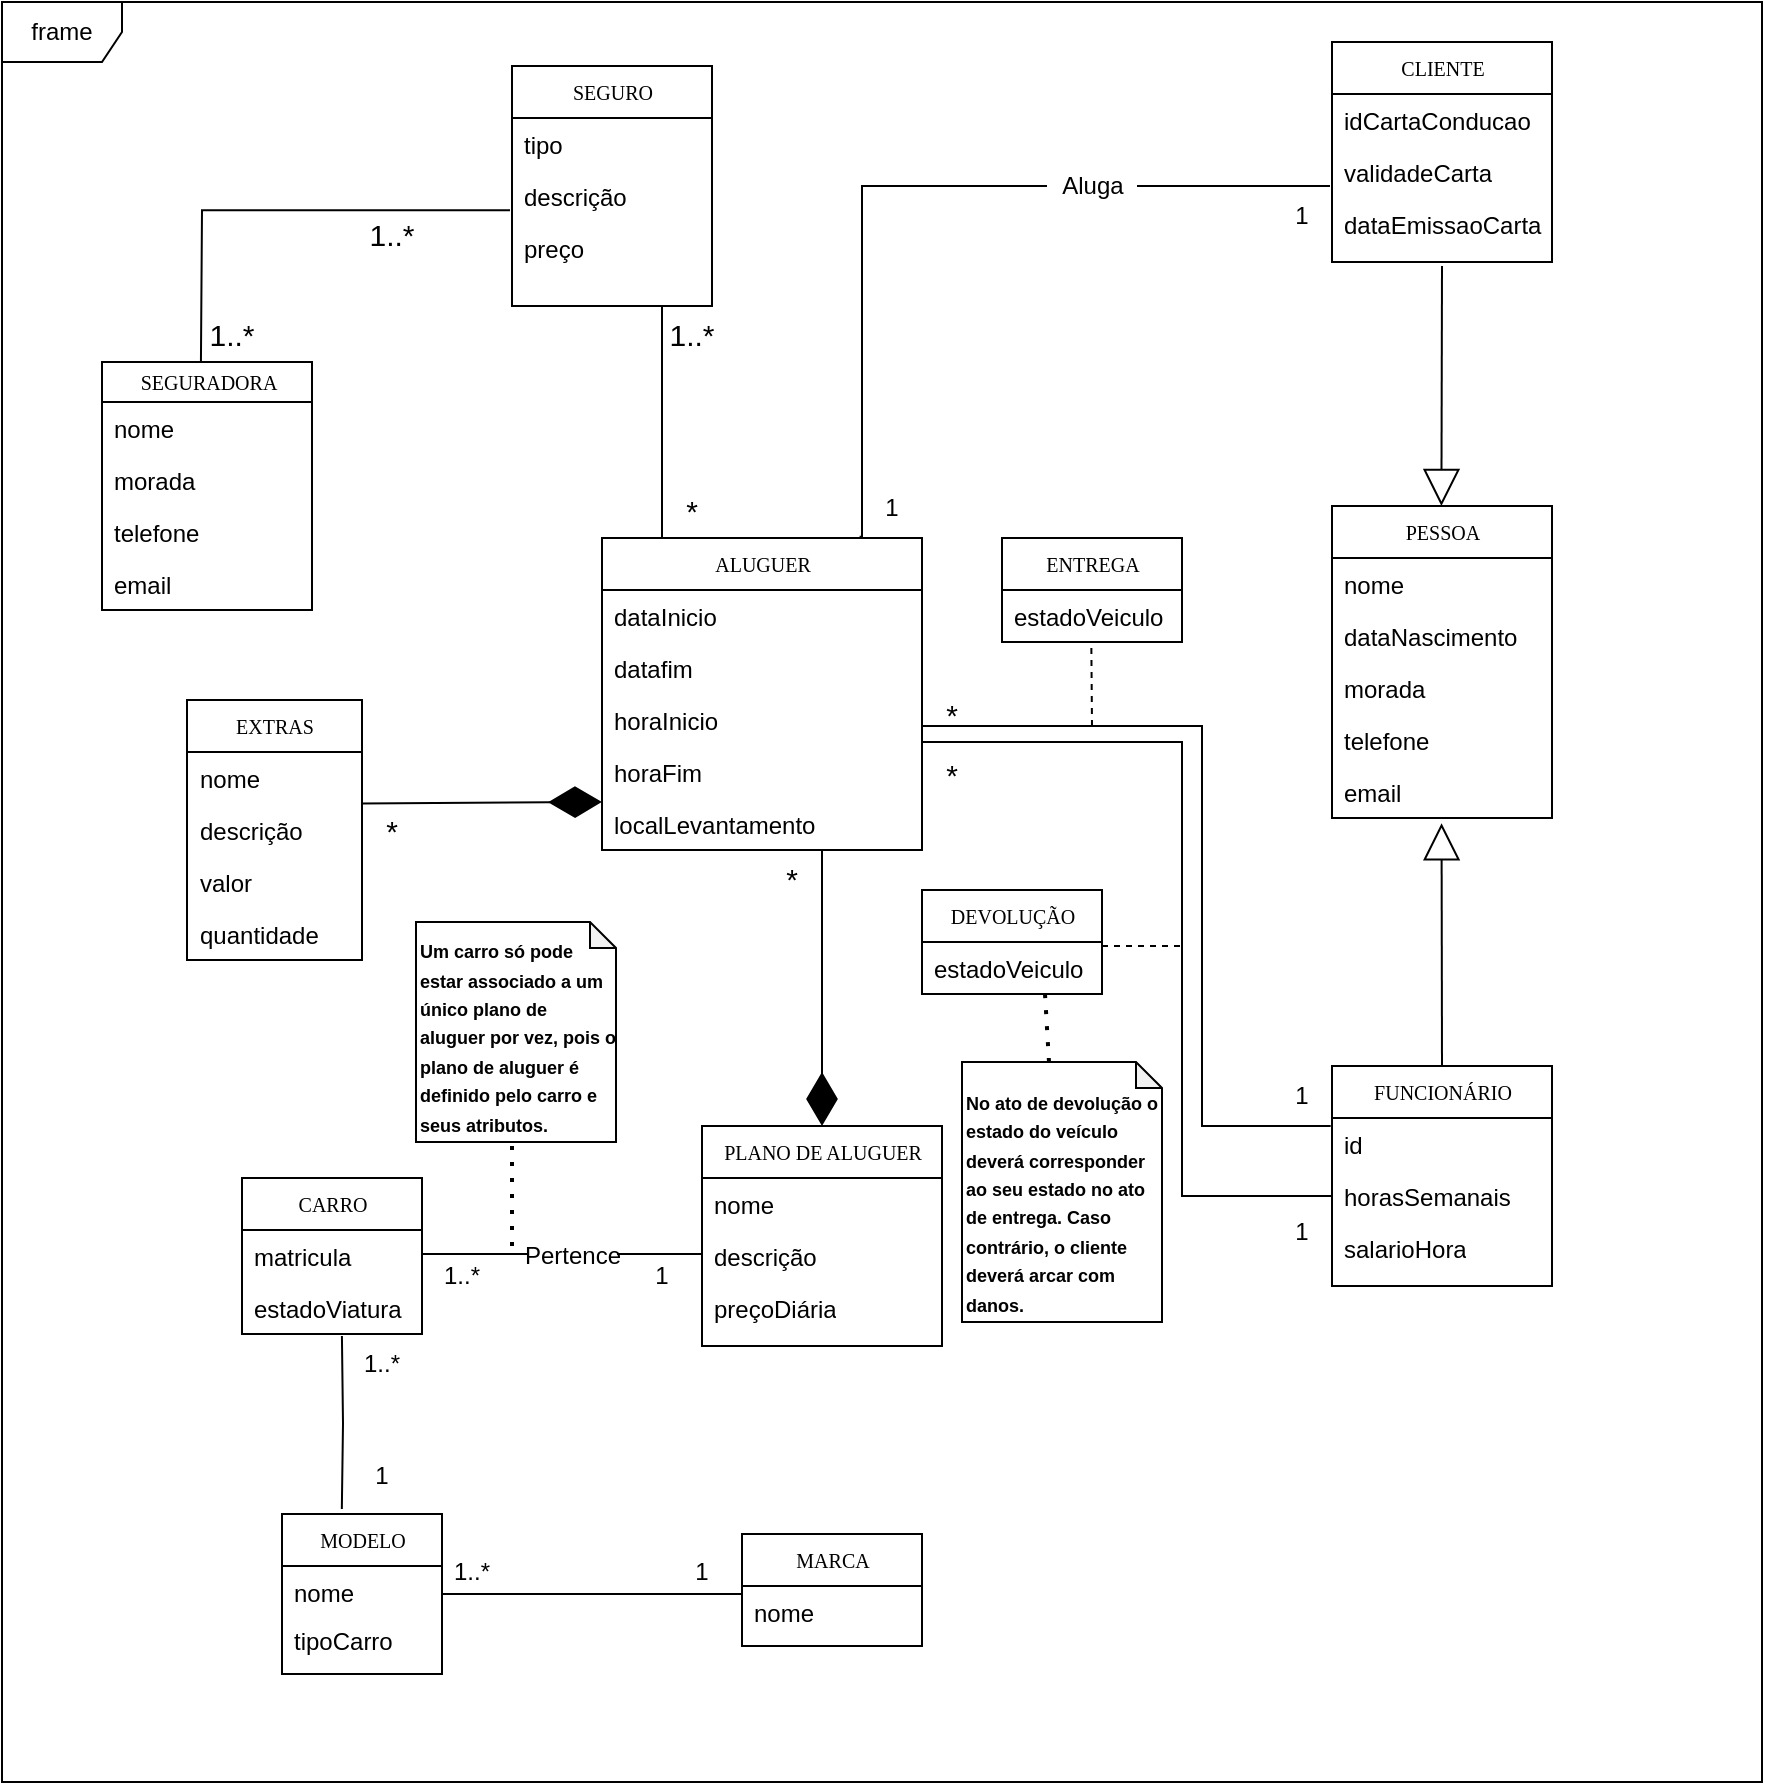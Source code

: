 <mxfile version="22.0.4" type="device">
  <diagram name="Page-1" id="c4acf3e9-155e-7222-9cf6-157b1a14988f">
    <mxGraphModel dx="2990" dy="565" grid="1" gridSize="10" guides="1" tooltips="1" connect="1" arrows="1" fold="1" page="1" pageScale="1" pageWidth="850" pageHeight="1100" background="none" math="0" shadow="0">
      <root>
        <mxCell id="0" />
        <mxCell id="1" parent="0" />
        <mxCell id="5IcPBQkvsi3HylHIgRuO-8" value="&lt;div style=&quot;&quot;&gt;&lt;b style=&quot;&quot;&gt;&lt;font style=&quot;font-size: 9px;&quot;&gt;No ato de devolução o estado do veículo deverá corresponder ao seu estado no ato de entrega. Caso contrário, o cliente deverá arcar com danos.&lt;/font&gt;&lt;/b&gt;&lt;/div&gt;" style="shape=note;whiteSpace=wrap;html=1;backgroundOutline=1;darkOpacity=0.05;size=13;verticalAlign=bottom;labelBackgroundColor=none;labelBorderColor=none;align=left;" parent="1" vertex="1">
          <mxGeometry x="-790" y="1260" width="100" height="130" as="geometry" />
        </mxCell>
        <mxCell id="u8VHcEahrcE8FP3tKRez-27" value="PESSOA" style="swimlane;html=1;fontStyle=0;childLayout=stackLayout;horizontal=1;startSize=26;fillColor=none;horizontalStack=0;resizeParent=1;resizeLast=0;collapsible=1;marginBottom=0;swimlaneFillColor=#ffffff;rounded=0;shadow=0;comic=0;labelBackgroundColor=none;strokeWidth=1;fontFamily=Verdana;fontSize=10;align=center;" parent="1" vertex="1">
          <mxGeometry x="-605" y="982" width="110" height="156" as="geometry" />
        </mxCell>
        <mxCell id="u8VHcEahrcE8FP3tKRez-28" value="nome" style="text;html=1;strokeColor=none;fillColor=none;align=left;verticalAlign=top;spacingLeft=4;spacingRight=4;whiteSpace=wrap;overflow=hidden;rotatable=0;points=[[0,0.5],[1,0.5]];portConstraint=eastwest;" parent="u8VHcEahrcE8FP3tKRez-27" vertex="1">
          <mxGeometry y="26" width="110" height="26" as="geometry" />
        </mxCell>
        <mxCell id="u8VHcEahrcE8FP3tKRez-29" value="dataNascimento" style="text;html=1;strokeColor=none;fillColor=none;align=left;verticalAlign=top;spacingLeft=4;spacingRight=4;whiteSpace=wrap;overflow=hidden;rotatable=0;points=[[0,0.5],[1,0.5]];portConstraint=eastwest;" parent="u8VHcEahrcE8FP3tKRez-27" vertex="1">
          <mxGeometry y="52" width="110" height="26" as="geometry" />
        </mxCell>
        <mxCell id="u8VHcEahrcE8FP3tKRez-30" value="morada" style="text;html=1;strokeColor=none;fillColor=none;align=left;verticalAlign=top;spacingLeft=4;spacingRight=4;whiteSpace=wrap;overflow=hidden;rotatable=0;points=[[0,0.5],[1,0.5]];portConstraint=eastwest;" parent="u8VHcEahrcE8FP3tKRez-27" vertex="1">
          <mxGeometry y="78" width="110" height="26" as="geometry" />
        </mxCell>
        <mxCell id="u8VHcEahrcE8FP3tKRez-31" value="telefone" style="text;html=1;strokeColor=none;fillColor=none;align=left;verticalAlign=top;spacingLeft=4;spacingRight=4;whiteSpace=wrap;overflow=hidden;rotatable=0;points=[[0,0.5],[1,0.5]];portConstraint=eastwest;" parent="u8VHcEahrcE8FP3tKRez-27" vertex="1">
          <mxGeometry y="104" width="110" height="26" as="geometry" />
        </mxCell>
        <mxCell id="u8VHcEahrcE8FP3tKRez-32" value="email" style="text;html=1;strokeColor=none;fillColor=none;align=left;verticalAlign=top;spacingLeft=4;spacingRight=4;whiteSpace=wrap;overflow=hidden;rotatable=0;points=[[0,0.5],[1,0.5]];portConstraint=eastwest;" parent="u8VHcEahrcE8FP3tKRez-27" vertex="1">
          <mxGeometry y="130" width="110" height="26" as="geometry" />
        </mxCell>
        <mxCell id="u8VHcEahrcE8FP3tKRez-33" value="CLIENTE" style="swimlane;html=1;fontStyle=0;childLayout=stackLayout;horizontal=1;startSize=26;fillColor=none;horizontalStack=0;resizeParent=1;resizeLast=0;collapsible=1;marginBottom=0;swimlaneFillColor=#ffffff;rounded=0;shadow=0;comic=0;labelBackgroundColor=none;strokeWidth=1;fontFamily=Verdana;fontSize=10;align=center;" parent="1" vertex="1">
          <mxGeometry x="-605" y="750" width="110" height="110" as="geometry" />
        </mxCell>
        <mxCell id="u8VHcEahrcE8FP3tKRez-34" value="idCartaConducao" style="text;html=1;strokeColor=none;fillColor=none;align=left;verticalAlign=top;spacingLeft=4;spacingRight=4;whiteSpace=wrap;overflow=hidden;rotatable=0;points=[[0,0.5],[1,0.5]];portConstraint=eastwest;" parent="u8VHcEahrcE8FP3tKRez-33" vertex="1">
          <mxGeometry y="26" width="110" height="26" as="geometry" />
        </mxCell>
        <mxCell id="u8VHcEahrcE8FP3tKRez-35" value="validadeCarta" style="text;html=1;strokeColor=none;fillColor=none;align=left;verticalAlign=top;spacingLeft=4;spacingRight=4;whiteSpace=wrap;overflow=hidden;rotatable=0;points=[[0,0.5],[1,0.5]];portConstraint=eastwest;" parent="u8VHcEahrcE8FP3tKRez-33" vertex="1">
          <mxGeometry y="52" width="110" height="26" as="geometry" />
        </mxCell>
        <mxCell id="u8VHcEahrcE8FP3tKRez-36" value="dataEmissaoCarta" style="text;html=1;strokeColor=none;fillColor=none;align=left;verticalAlign=top;spacingLeft=4;spacingRight=4;whiteSpace=wrap;overflow=hidden;rotatable=0;points=[[0,0.5],[1,0.5]];portConstraint=eastwest;" parent="u8VHcEahrcE8FP3tKRez-33" vertex="1">
          <mxGeometry y="78" width="110" height="26" as="geometry" />
        </mxCell>
        <mxCell id="u8VHcEahrcE8FP3tKRez-38" value="FUNCIONÁRIO" style="swimlane;html=1;fontStyle=0;childLayout=stackLayout;horizontal=1;startSize=26;fillColor=none;horizontalStack=0;resizeParent=1;resizeLast=0;collapsible=1;marginBottom=0;swimlaneFillColor=#ffffff;rounded=0;shadow=0;comic=0;labelBackgroundColor=none;strokeWidth=1;fontFamily=Verdana;fontSize=10;align=center;" parent="1" vertex="1">
          <mxGeometry x="-605" y="1262" width="110" height="110" as="geometry" />
        </mxCell>
        <mxCell id="u8VHcEahrcE8FP3tKRez-39" value="id&lt;br&gt;" style="text;html=1;strokeColor=none;fillColor=none;align=left;verticalAlign=top;spacingLeft=4;spacingRight=4;whiteSpace=wrap;overflow=hidden;rotatable=0;points=[[0,0.5],[1,0.5]];portConstraint=eastwest;" parent="u8VHcEahrcE8FP3tKRez-38" vertex="1">
          <mxGeometry y="26" width="110" height="26" as="geometry" />
        </mxCell>
        <mxCell id="u8VHcEahrcE8FP3tKRez-40" value="horasSemanais" style="text;html=1;strokeColor=none;fillColor=none;align=left;verticalAlign=top;spacingLeft=4;spacingRight=4;whiteSpace=wrap;overflow=hidden;rotatable=0;points=[[0,0.5],[1,0.5]];portConstraint=eastwest;" parent="u8VHcEahrcE8FP3tKRez-38" vertex="1">
          <mxGeometry y="52" width="110" height="26" as="geometry" />
        </mxCell>
        <mxCell id="u8VHcEahrcE8FP3tKRez-41" value="salarioHora" style="text;html=1;strokeColor=none;fillColor=none;align=left;verticalAlign=top;spacingLeft=4;spacingRight=4;whiteSpace=wrap;overflow=hidden;rotatable=0;points=[[0,0.5],[1,0.5]];portConstraint=eastwest;" parent="u8VHcEahrcE8FP3tKRez-38" vertex="1">
          <mxGeometry y="78" width="110" height="26" as="geometry" />
        </mxCell>
        <mxCell id="u8VHcEahrcE8FP3tKRez-42" value="CARRO" style="swimlane;html=1;fontStyle=0;childLayout=stackLayout;horizontal=1;startSize=26;fillColor=none;horizontalStack=0;resizeParent=1;resizeLast=0;collapsible=1;marginBottom=0;swimlaneFillColor=#ffffff;rounded=0;shadow=0;comic=0;labelBackgroundColor=none;strokeWidth=1;fontFamily=Verdana;fontSize=10;align=center;" parent="1" vertex="1">
          <mxGeometry x="-1150" y="1318" width="90" height="78" as="geometry" />
        </mxCell>
        <mxCell id="u8VHcEahrcE8FP3tKRez-43" value="matricula" style="text;html=1;strokeColor=none;fillColor=none;align=left;verticalAlign=top;spacingLeft=4;spacingRight=4;whiteSpace=wrap;overflow=hidden;rotatable=0;points=[[0,0.5],[1,0.5]];portConstraint=eastwest;" parent="u8VHcEahrcE8FP3tKRez-42" vertex="1">
          <mxGeometry y="26" width="90" height="26" as="geometry" />
        </mxCell>
        <mxCell id="u8VHcEahrcE8FP3tKRez-44" value="estadoViatura" style="text;html=1;strokeColor=none;fillColor=none;align=left;verticalAlign=top;spacingLeft=4;spacingRight=4;whiteSpace=wrap;overflow=hidden;rotatable=0;points=[[0,0.5],[1,0.5]];portConstraint=eastwest;" parent="u8VHcEahrcE8FP3tKRez-42" vertex="1">
          <mxGeometry y="52" width="90" height="26" as="geometry" />
        </mxCell>
        <mxCell id="u8VHcEahrcE8FP3tKRez-45" value="ALUGUER" style="swimlane;html=1;fontStyle=0;childLayout=stackLayout;horizontal=1;startSize=26;fillColor=none;horizontalStack=0;resizeParent=1;resizeLast=0;collapsible=1;marginBottom=0;swimlaneFillColor=#ffffff;rounded=0;shadow=0;comic=0;labelBackgroundColor=none;strokeWidth=1;fontFamily=Verdana;fontSize=10;align=center;" parent="1" vertex="1">
          <mxGeometry x="-970" y="998" width="160" height="156" as="geometry" />
        </mxCell>
        <mxCell id="u8VHcEahrcE8FP3tKRez-46" value="dataInicio&lt;br&gt;" style="text;html=1;strokeColor=none;fillColor=none;align=left;verticalAlign=top;spacingLeft=4;spacingRight=4;whiteSpace=wrap;overflow=hidden;rotatable=0;points=[[0,0.5],[1,0.5]];portConstraint=eastwest;" parent="u8VHcEahrcE8FP3tKRez-45" vertex="1">
          <mxGeometry y="26" width="160" height="26" as="geometry" />
        </mxCell>
        <mxCell id="u8VHcEahrcE8FP3tKRez-47" value="datafim" style="text;html=1;strokeColor=none;fillColor=none;align=left;verticalAlign=top;spacingLeft=4;spacingRight=4;whiteSpace=wrap;overflow=hidden;rotatable=0;points=[[0,0.5],[1,0.5]];portConstraint=eastwest;" parent="u8VHcEahrcE8FP3tKRez-45" vertex="1">
          <mxGeometry y="52" width="160" height="26" as="geometry" />
        </mxCell>
        <mxCell id="u8VHcEahrcE8FP3tKRez-48" value="horaInicio" style="text;html=1;strokeColor=none;fillColor=none;align=left;verticalAlign=top;spacingLeft=4;spacingRight=4;whiteSpace=wrap;overflow=hidden;rotatable=0;points=[[0,0.5],[1,0.5]];portConstraint=eastwest;" parent="u8VHcEahrcE8FP3tKRez-45" vertex="1">
          <mxGeometry y="78" width="160" height="26" as="geometry" />
        </mxCell>
        <mxCell id="u8VHcEahrcE8FP3tKRez-49" value="horaFim&lt;br&gt;" style="text;html=1;strokeColor=none;fillColor=none;align=left;verticalAlign=top;spacingLeft=4;spacingRight=4;whiteSpace=wrap;overflow=hidden;rotatable=0;points=[[0,0.5],[1,0.5]];portConstraint=eastwest;" parent="u8VHcEahrcE8FP3tKRez-45" vertex="1">
          <mxGeometry y="104" width="160" height="26" as="geometry" />
        </mxCell>
        <mxCell id="u8VHcEahrcE8FP3tKRez-50" value="localLevantamento" style="text;html=1;strokeColor=none;fillColor=none;align=left;verticalAlign=top;spacingLeft=4;spacingRight=4;whiteSpace=wrap;overflow=hidden;rotatable=0;points=[[0,0.5],[1,0.5]];portConstraint=eastwest;" parent="u8VHcEahrcE8FP3tKRez-45" vertex="1">
          <mxGeometry y="130" width="160" height="26" as="geometry" />
        </mxCell>
        <mxCell id="u8VHcEahrcE8FP3tKRez-56" value="MARCA" style="swimlane;html=1;fontStyle=0;childLayout=stackLayout;horizontal=1;startSize=26;fillColor=none;horizontalStack=0;resizeParent=1;resizeLast=0;collapsible=1;marginBottom=0;swimlaneFillColor=#ffffff;rounded=0;shadow=0;comic=0;labelBackgroundColor=none;strokeWidth=1;fontFamily=Verdana;fontSize=10;align=center;" parent="1" vertex="1">
          <mxGeometry x="-900" y="1496" width="90" height="56" as="geometry" />
        </mxCell>
        <mxCell id="u8VHcEahrcE8FP3tKRez-57" value="nome" style="text;html=1;strokeColor=none;fillColor=none;align=left;verticalAlign=top;spacingLeft=4;spacingRight=4;whiteSpace=wrap;overflow=hidden;rotatable=0;points=[[0,0.5],[1,0.5]];portConstraint=eastwest;" parent="u8VHcEahrcE8FP3tKRez-56" vertex="1">
          <mxGeometry y="26" width="90" height="26" as="geometry" />
        </mxCell>
        <mxCell id="u8VHcEahrcE8FP3tKRez-58" value="MODELO" style="swimlane;html=1;fontStyle=0;childLayout=stackLayout;horizontal=1;startSize=26;fillColor=none;horizontalStack=0;resizeParent=1;resizeLast=0;collapsible=1;marginBottom=0;swimlaneFillColor=#ffffff;rounded=0;shadow=0;comic=0;labelBackgroundColor=none;strokeWidth=1;fontFamily=Verdana;fontSize=10;align=center;" parent="1" vertex="1">
          <mxGeometry x="-1130" y="1486" width="80" height="80" as="geometry" />
        </mxCell>
        <mxCell id="u8VHcEahrcE8FP3tKRez-59" value="nome" style="text;html=1;strokeColor=none;fillColor=none;align=left;verticalAlign=top;spacingLeft=4;spacingRight=4;whiteSpace=wrap;overflow=hidden;rotatable=0;points=[[0,0.5],[1,0.5]];portConstraint=eastwest;" parent="u8VHcEahrcE8FP3tKRez-58" vertex="1">
          <mxGeometry y="26" width="80" height="24" as="geometry" />
        </mxCell>
        <mxCell id="u8VHcEahrcE8FP3tKRez-60" value="tipoCarro" style="text;html=1;strokeColor=none;fillColor=none;align=left;verticalAlign=top;spacingLeft=4;spacingRight=4;whiteSpace=wrap;overflow=hidden;rotatable=0;points=[[0,0.5],[1,0.5]];portConstraint=eastwest;" parent="u8VHcEahrcE8FP3tKRez-58" vertex="1">
          <mxGeometry y="50" width="80" height="26" as="geometry" />
        </mxCell>
        <mxCell id="u8VHcEahrcE8FP3tKRez-63" value="SEGURO" style="swimlane;html=1;fontStyle=0;childLayout=stackLayout;horizontal=1;startSize=26;fillColor=none;horizontalStack=0;resizeParent=1;resizeLast=0;collapsible=1;marginBottom=0;swimlaneFillColor=#ffffff;rounded=0;shadow=0;comic=0;labelBackgroundColor=none;strokeWidth=1;fontFamily=Verdana;fontSize=10;align=center;" parent="1" vertex="1">
          <mxGeometry x="-1015" y="762" width="100" height="120" as="geometry" />
        </mxCell>
        <mxCell id="u8VHcEahrcE8FP3tKRez-64" value="tipo" style="text;html=1;strokeColor=none;fillColor=none;align=left;verticalAlign=top;spacingLeft=4;spacingRight=4;whiteSpace=wrap;overflow=hidden;rotatable=0;points=[[0,0.5],[1,0.5]];portConstraint=eastwest;" parent="u8VHcEahrcE8FP3tKRez-63" vertex="1">
          <mxGeometry y="26" width="100" height="26" as="geometry" />
        </mxCell>
        <mxCell id="u8VHcEahrcE8FP3tKRez-65" value="descrição&lt;br&gt;" style="text;html=1;strokeColor=none;fillColor=none;align=left;verticalAlign=top;spacingLeft=4;spacingRight=4;whiteSpace=wrap;overflow=hidden;rotatable=0;points=[[0,0.5],[1,0.5]];portConstraint=eastwest;" parent="u8VHcEahrcE8FP3tKRez-63" vertex="1">
          <mxGeometry y="52" width="100" height="26" as="geometry" />
        </mxCell>
        <mxCell id="u8VHcEahrcE8FP3tKRez-66" value="preço" style="text;html=1;strokeColor=none;fillColor=none;align=left;verticalAlign=top;spacingLeft=4;spacingRight=4;whiteSpace=wrap;overflow=hidden;rotatable=0;points=[[0,0.5],[1,0.5]];portConstraint=eastwest;" parent="u8VHcEahrcE8FP3tKRez-63" vertex="1">
          <mxGeometry y="78" width="100" height="26" as="geometry" />
        </mxCell>
        <mxCell id="u8VHcEahrcE8FP3tKRez-67" value="PLANO DE ALUGUER" style="swimlane;html=1;fontStyle=0;childLayout=stackLayout;horizontal=1;startSize=26;fillColor=none;horizontalStack=0;resizeParent=1;resizeLast=0;collapsible=1;marginBottom=0;swimlaneFillColor=#ffffff;rounded=0;shadow=0;comic=0;labelBackgroundColor=none;strokeWidth=1;fontFamily=Verdana;fontSize=10;align=center;" parent="1" vertex="1">
          <mxGeometry x="-920" y="1292" width="120" height="110" as="geometry" />
        </mxCell>
        <mxCell id="1ph47kxzpxHqcFosfZ3S-9" value="nome" style="text;html=1;strokeColor=none;fillColor=none;align=left;verticalAlign=top;spacingLeft=4;spacingRight=4;whiteSpace=wrap;overflow=hidden;rotatable=0;points=[[0,0.5],[1,0.5]];portConstraint=eastwest;" parent="u8VHcEahrcE8FP3tKRez-67" vertex="1">
          <mxGeometry y="26" width="120" height="26" as="geometry" />
        </mxCell>
        <mxCell id="1ph47kxzpxHqcFosfZ3S-10" value="descrição" style="text;html=1;strokeColor=none;fillColor=none;align=left;verticalAlign=top;spacingLeft=4;spacingRight=4;whiteSpace=wrap;overflow=hidden;rotatable=0;points=[[0,0.5],[1,0.5]];portConstraint=eastwest;" parent="u8VHcEahrcE8FP3tKRez-67" vertex="1">
          <mxGeometry y="52" width="120" height="26" as="geometry" />
        </mxCell>
        <mxCell id="1ph47kxzpxHqcFosfZ3S-11" value="preçoDiária" style="text;html=1;strokeColor=none;fillColor=none;align=left;verticalAlign=top;spacingLeft=4;spacingRight=4;whiteSpace=wrap;overflow=hidden;rotatable=0;points=[[0,0.5],[1,0.5]];portConstraint=eastwest;" parent="u8VHcEahrcE8FP3tKRez-67" vertex="1">
          <mxGeometry y="78" width="120" height="26" as="geometry" />
        </mxCell>
        <mxCell id="1ph47kxzpxHqcFosfZ3S-4" value="" style="endArrow=block;endSize=16;endFill=0;html=1;rounded=0;exitX=0.5;exitY=0;exitDx=0;exitDy=0;entryX=0.498;entryY=1.102;entryDx=0;entryDy=0;entryPerimeter=0;" parent="1" source="u8VHcEahrcE8FP3tKRez-38" target="u8VHcEahrcE8FP3tKRez-32" edge="1">
          <mxGeometry width="160" relative="1" as="geometry">
            <mxPoint x="-570" y="1202" as="sourcePoint" />
            <mxPoint x="-410" y="1202" as="targetPoint" />
          </mxGeometry>
        </mxCell>
        <mxCell id="1ph47kxzpxHqcFosfZ3S-5" value="" style="endArrow=block;endSize=16;endFill=0;html=1;rounded=0;entryX=0.5;entryY=0;entryDx=0;entryDy=0;strokeColor=default;jumpStyle=none;shadow=0;" parent="1" edge="1">
          <mxGeometry width="160" relative="1" as="geometry">
            <mxPoint x="-550" y="862" as="sourcePoint" />
            <mxPoint x="-550.29" y="982" as="targetPoint" />
          </mxGeometry>
        </mxCell>
        <mxCell id="1ph47kxzpxHqcFosfZ3S-8" value="" style="endArrow=none;html=1;edgeStyle=orthogonalEdgeStyle;rounded=0;entryX=0;entryY=0.5;entryDx=0;entryDy=0;exitX=1;exitY=0.5;exitDx=0;exitDy=0;" parent="1" target="u8VHcEahrcE8FP3tKRez-40" edge="1">
          <mxGeometry relative="1" as="geometry">
            <mxPoint x="-810" y="1100.03" as="sourcePoint" />
            <mxPoint x="-629.04" y="1327.542" as="targetPoint" />
            <Array as="points">
              <mxPoint x="-680" y="1100" />
              <mxPoint x="-680" y="1327" />
            </Array>
          </mxGeometry>
        </mxCell>
        <mxCell id="1ph47kxzpxHqcFosfZ3S-16" value="" style="endArrow=none;html=1;edgeStyle=orthogonalEdgeStyle;rounded=0;entryX=0.805;entryY=-0.004;entryDx=0;entryDy=0;entryPerimeter=0;" parent="1" target="u8VHcEahrcE8FP3tKRez-45" edge="1">
          <mxGeometry relative="1" as="geometry">
            <mxPoint x="-606" y="822" as="sourcePoint" />
            <mxPoint x="-796" y="990" as="targetPoint" />
            <Array as="points">
              <mxPoint x="-606" y="822" />
              <mxPoint x="-840" y="822" />
              <mxPoint x="-840" y="997" />
            </Array>
          </mxGeometry>
        </mxCell>
        <mxCell id="iwyS8x97kc3tYDYb35Mc-1" value="1" style="text;html=1;strokeColor=none;fillColor=none;align=center;verticalAlign=middle;whiteSpace=wrap;rounded=0;" parent="1" vertex="1">
          <mxGeometry x="-650" y="822" width="60" height="30" as="geometry" />
        </mxCell>
        <mxCell id="iwyS8x97kc3tYDYb35Mc-3" value="1" style="text;html=1;strokeColor=none;fillColor=none;align=center;verticalAlign=middle;whiteSpace=wrap;rounded=0;" parent="1" vertex="1">
          <mxGeometry x="-855" y="968" width="60" height="30" as="geometry" />
        </mxCell>
        <mxCell id="iwyS8x97kc3tYDYb35Mc-13" value="&lt;font style=&quot;font-size: 15px;&quot;&gt;*&lt;/font&gt;" style="text;html=1;strokeColor=none;fillColor=none;align=center;verticalAlign=middle;whiteSpace=wrap;rounded=0;" parent="1" vertex="1">
          <mxGeometry x="-1100" y="1130" width="50" height="28" as="geometry" />
        </mxCell>
        <mxCell id="iwyS8x97kc3tYDYb35Mc-25" value="" style="endArrow=none;html=1;edgeStyle=orthogonalEdgeStyle;rounded=0;" parent="1" edge="1">
          <mxGeometry relative="1" as="geometry">
            <mxPoint x="-860" y="1154" as="sourcePoint" />
            <mxPoint x="-860" y="1262" as="targetPoint" />
            <Array as="points">
              <mxPoint x="-860" y="1212" />
              <mxPoint x="-860" y="1212" />
            </Array>
          </mxGeometry>
        </mxCell>
        <mxCell id="iwyS8x97kc3tYDYb35Mc-28" value="" style="endArrow=diamondThin;endFill=1;endSize=24;html=1;rounded=0;entryX=0;entryY=0;entryDx=0;entryDy=0;" parent="1" edge="1">
          <mxGeometry width="160" relative="1" as="geometry">
            <mxPoint x="-860" y="1262" as="sourcePoint" />
            <mxPoint x="-860" y="1292" as="targetPoint" />
            <Array as="points">
              <mxPoint x="-860" y="1272" />
            </Array>
          </mxGeometry>
        </mxCell>
        <mxCell id="iwyS8x97kc3tYDYb35Mc-31" value="&lt;font style=&quot;font-size: 15px;&quot;&gt;*&lt;/font&gt;" style="text;html=1;strokeColor=none;fillColor=none;align=center;verticalAlign=middle;whiteSpace=wrap;rounded=0;" parent="1" vertex="1">
          <mxGeometry x="-950" y="970" width="50" height="28" as="geometry" />
        </mxCell>
        <mxCell id="iwyS8x97kc3tYDYb35Mc-36" value="1" style="text;html=1;strokeColor=none;fillColor=none;align=center;verticalAlign=middle;whiteSpace=wrap;rounded=0;" parent="1" vertex="1">
          <mxGeometry x="-650" y="1330" width="60" height="30" as="geometry" />
        </mxCell>
        <mxCell id="iwyS8x97kc3tYDYb35Mc-38" value="&lt;font style=&quot;font-size: 15px;&quot;&gt;*&lt;/font&gt;" style="text;html=1;strokeColor=none;fillColor=none;align=center;verticalAlign=middle;whiteSpace=wrap;rounded=0;" parent="1" vertex="1">
          <mxGeometry x="-820" y="1102" width="50" height="28" as="geometry" />
        </mxCell>
        <mxCell id="iwyS8x97kc3tYDYb35Mc-39" value="" style="endArrow=none;dashed=1;html=1;rounded=0;" parent="1" edge="1">
          <mxGeometry width="50" height="50" relative="1" as="geometry">
            <mxPoint x="-720" y="1202" as="sourcePoint" />
            <mxPoint x="-680" y="1202" as="targetPoint" />
          </mxGeometry>
        </mxCell>
        <mxCell id="iwyS8x97kc3tYDYb35Mc-40" value="DEVOLUÇÃO" style="swimlane;html=1;fontStyle=0;childLayout=stackLayout;horizontal=1;startSize=26;fillColor=none;horizontalStack=0;resizeParent=1;resizeLast=0;collapsible=1;marginBottom=0;swimlaneFillColor=#ffffff;rounded=0;shadow=0;comic=0;labelBackgroundColor=none;strokeWidth=1;fontFamily=Verdana;fontSize=10;align=center;" parent="1" vertex="1">
          <mxGeometry x="-810" y="1174" width="90" height="52" as="geometry" />
        </mxCell>
        <mxCell id="iwyS8x97kc3tYDYb35Mc-46" value="estadoVeiculo" style="text;html=1;strokeColor=none;fillColor=none;align=left;verticalAlign=top;spacingLeft=4;spacingRight=4;whiteSpace=wrap;overflow=hidden;rotatable=0;points=[[0,0.5],[1,0.5]];portConstraint=eastwest;" parent="iwyS8x97kc3tYDYb35Mc-40" vertex="1">
          <mxGeometry y="26" width="90" height="26" as="geometry" />
        </mxCell>
        <mxCell id="iwyS8x97kc3tYDYb35Mc-50" value="" style="endArrow=none;dashed=1;html=1;rounded=0;" parent="1" edge="1">
          <mxGeometry width="50" height="50" relative="1" as="geometry">
            <mxPoint x="-725" y="1092" as="sourcePoint" />
            <mxPoint x="-725.34" y="1050" as="targetPoint" />
          </mxGeometry>
        </mxCell>
        <mxCell id="iwyS8x97kc3tYDYb35Mc-51" value="ENTREGA" style="swimlane;html=1;fontStyle=0;childLayout=stackLayout;horizontal=1;startSize=26;fillColor=none;horizontalStack=0;resizeParent=1;resizeLast=0;collapsible=1;marginBottom=0;swimlaneFillColor=#ffffff;rounded=0;shadow=0;comic=0;labelBackgroundColor=none;strokeWidth=1;fontFamily=Verdana;fontSize=10;align=center;" parent="1" vertex="1">
          <mxGeometry x="-770" y="998" width="90" height="52" as="geometry" />
        </mxCell>
        <mxCell id="iwyS8x97kc3tYDYb35Mc-52" value="estadoVeiculo" style="text;html=1;strokeColor=none;fillColor=none;align=left;verticalAlign=top;spacingLeft=4;spacingRight=4;whiteSpace=wrap;overflow=hidden;rotatable=0;points=[[0,0.5],[1,0.5]];portConstraint=eastwest;" parent="iwyS8x97kc3tYDYb35Mc-51" vertex="1">
          <mxGeometry y="26" width="90" height="26" as="geometry" />
        </mxCell>
        <mxCell id="iwyS8x97kc3tYDYb35Mc-53" value="" style="endArrow=none;html=1;edgeStyle=orthogonalEdgeStyle;rounded=0;exitX=1;exitY=0.5;exitDx=0;exitDy=0;entryX=-0.006;entryY=0.154;entryDx=0;entryDy=0;entryPerimeter=0;" parent="1" source="u8VHcEahrcE8FP3tKRez-48" target="u8VHcEahrcE8FP3tKRez-39" edge="1">
          <mxGeometry relative="1" as="geometry">
            <mxPoint x="-760" y="1092" as="sourcePoint" />
            <mxPoint x="-630.03" y="1292.01" as="targetPoint" />
            <Array as="points">
              <mxPoint x="-810" y="1092" />
              <mxPoint x="-670" y="1092" />
              <mxPoint x="-670" y="1292" />
            </Array>
          </mxGeometry>
        </mxCell>
        <mxCell id="iwyS8x97kc3tYDYb35Mc-56" value="" style="endArrow=diamondThin;endFill=1;endSize=24;html=1;rounded=0;entryX=-0.003;entryY=0.081;entryDx=0;entryDy=0;entryPerimeter=0;exitX=0.993;exitY=0.879;exitDx=0;exitDy=0;exitPerimeter=0;" parent="1" edge="1">
          <mxGeometry width="160" relative="1" as="geometry">
            <mxPoint x="-1090.64" y="1130.744" as="sourcePoint" />
            <mxPoint x="-970.0" y="1129.996" as="targetPoint" />
          </mxGeometry>
        </mxCell>
        <mxCell id="iwyS8x97kc3tYDYb35Mc-70" value="" style="endArrow=none;html=1;edgeStyle=orthogonalEdgeStyle;rounded=0;exitX=0.75;exitY=1;exitDx=0;exitDy=0;" parent="1" source="u8VHcEahrcE8FP3tKRez-63" edge="1">
          <mxGeometry relative="1" as="geometry">
            <mxPoint x="-940" y="936" as="sourcePoint" />
            <mxPoint x="-940" y="998" as="targetPoint" />
            <Array as="points" />
          </mxGeometry>
        </mxCell>
        <mxCell id="iwyS8x97kc3tYDYb35Mc-71" value="&lt;font style=&quot;font-size: 15px;&quot;&gt;1..*&lt;/font&gt;" style="text;html=1;strokeColor=none;fillColor=none;align=center;verticalAlign=middle;whiteSpace=wrap;rounded=0;" parent="1" vertex="1">
          <mxGeometry x="-950" y="882" width="50" height="28" as="geometry" />
        </mxCell>
        <mxCell id="iwyS8x97kc3tYDYb35Mc-73" value="SEGURADORA" style="swimlane;html=1;fontStyle=0;childLayout=stackLayout;horizontal=1;startSize=20;fillColor=none;horizontalStack=0;resizeParent=1;resizeLast=0;collapsible=1;marginBottom=0;swimlaneFillColor=#ffffff;rounded=0;shadow=0;comic=0;labelBackgroundColor=none;strokeWidth=1;fontFamily=Verdana;fontSize=10;align=center;" parent="1" vertex="1">
          <mxGeometry x="-1220" y="910" width="105" height="124" as="geometry" />
        </mxCell>
        <mxCell id="iwyS8x97kc3tYDYb35Mc-74" value="nome" style="text;html=1;strokeColor=none;fillColor=none;align=left;verticalAlign=top;spacingLeft=4;spacingRight=4;whiteSpace=wrap;overflow=hidden;rotatable=0;points=[[0,0.5],[1,0.5]];portConstraint=eastwest;" parent="iwyS8x97kc3tYDYb35Mc-73" vertex="1">
          <mxGeometry y="20" width="105" height="26" as="geometry" />
        </mxCell>
        <mxCell id="iwyS8x97kc3tYDYb35Mc-75" value="morada" style="text;html=1;strokeColor=none;fillColor=none;align=left;verticalAlign=top;spacingLeft=4;spacingRight=4;whiteSpace=wrap;overflow=hidden;rotatable=0;points=[[0,0.5],[1,0.5]];portConstraint=eastwest;" parent="iwyS8x97kc3tYDYb35Mc-73" vertex="1">
          <mxGeometry y="46" width="105" height="26" as="geometry" />
        </mxCell>
        <mxCell id="iwyS8x97kc3tYDYb35Mc-76" value="telefone" style="text;html=1;strokeColor=none;fillColor=none;align=left;verticalAlign=top;spacingLeft=4;spacingRight=4;whiteSpace=wrap;overflow=hidden;rotatable=0;points=[[0,0.5],[1,0.5]];portConstraint=eastwest;" parent="iwyS8x97kc3tYDYb35Mc-73" vertex="1">
          <mxGeometry y="72" width="105" height="26" as="geometry" />
        </mxCell>
        <mxCell id="iwyS8x97kc3tYDYb35Mc-77" value="email" style="text;html=1;strokeColor=none;fillColor=none;align=left;verticalAlign=top;spacingLeft=4;spacingRight=4;whiteSpace=wrap;overflow=hidden;rotatable=0;points=[[0,0.5],[1,0.5]];portConstraint=eastwest;" parent="iwyS8x97kc3tYDYb35Mc-73" vertex="1">
          <mxGeometry y="98" width="105" height="26" as="geometry" />
        </mxCell>
        <mxCell id="iwyS8x97kc3tYDYb35Mc-78" value="EXTRAS" style="swimlane;html=1;fontStyle=0;childLayout=stackLayout;horizontal=1;startSize=26;fillColor=none;horizontalStack=0;resizeParent=1;resizeLast=0;collapsible=1;marginBottom=0;swimlaneFillColor=#ffffff;rounded=0;shadow=0;comic=0;labelBackgroundColor=none;strokeWidth=1;fontFamily=Verdana;fontSize=10;align=center;" parent="1" vertex="1">
          <mxGeometry x="-1177.5" y="1079" width="87.5" height="130" as="geometry" />
        </mxCell>
        <mxCell id="iwyS8x97kc3tYDYb35Mc-79" value="nome" style="text;html=1;strokeColor=none;fillColor=none;align=left;verticalAlign=top;spacingLeft=4;spacingRight=4;whiteSpace=wrap;overflow=hidden;rotatable=0;points=[[0,0.5],[1,0.5]];portConstraint=eastwest;" parent="iwyS8x97kc3tYDYb35Mc-78" vertex="1">
          <mxGeometry y="26" width="87.5" height="26" as="geometry" />
        </mxCell>
        <mxCell id="iwyS8x97kc3tYDYb35Mc-80" value="descrição" style="text;html=1;strokeColor=none;fillColor=none;align=left;verticalAlign=top;spacingLeft=4;spacingRight=4;whiteSpace=wrap;overflow=hidden;rotatable=0;points=[[0,0.5],[1,0.5]];portConstraint=eastwest;" parent="iwyS8x97kc3tYDYb35Mc-78" vertex="1">
          <mxGeometry y="52" width="87.5" height="26" as="geometry" />
        </mxCell>
        <mxCell id="iwyS8x97kc3tYDYb35Mc-81" value="valor" style="text;html=1;strokeColor=none;fillColor=none;align=left;verticalAlign=top;spacingLeft=4;spacingRight=4;whiteSpace=wrap;overflow=hidden;rotatable=0;points=[[0,0.5],[1,0.5]];portConstraint=eastwest;" parent="iwyS8x97kc3tYDYb35Mc-78" vertex="1">
          <mxGeometry y="78" width="87.5" height="26" as="geometry" />
        </mxCell>
        <mxCell id="iwyS8x97kc3tYDYb35Mc-82" value="quantidade" style="text;html=1;strokeColor=none;fillColor=none;align=left;verticalAlign=top;spacingLeft=4;spacingRight=4;whiteSpace=wrap;overflow=hidden;rotatable=0;points=[[0,0.5],[1,0.5]];portConstraint=eastwest;" parent="iwyS8x97kc3tYDYb35Mc-78" vertex="1">
          <mxGeometry y="104" width="87.5" height="26" as="geometry" />
        </mxCell>
        <mxCell id="iwyS8x97kc3tYDYb35Mc-84" value="" style="endArrow=none;html=1;edgeStyle=orthogonalEdgeStyle;rounded=0;exitX=0.166;exitY=0.035;exitDx=0;exitDy=0;exitPerimeter=0;entryX=0.374;entryY=-0.006;entryDx=0;entryDy=0;entryPerimeter=0;" parent="1" edge="1">
          <mxGeometry relative="1" as="geometry">
            <mxPoint x="-1100.04" y="1397.05" as="sourcePoint" />
            <mxPoint x="-1100.08" y="1483.52" as="targetPoint" />
            <Array as="points" />
          </mxGeometry>
        </mxCell>
        <mxCell id="iwyS8x97kc3tYDYb35Mc-86" value="" style="line;strokeWidth=1;fillColor=none;align=left;verticalAlign=middle;spacingTop=-1;spacingLeft=3;spacingRight=3;rotatable=0;labelPosition=right;points=[];portConstraint=eastwest;strokeColor=inherit;" parent="1" vertex="1">
          <mxGeometry x="-1050" y="1522" width="150" height="8" as="geometry" />
        </mxCell>
        <mxCell id="iwyS8x97kc3tYDYb35Mc-87" value="1" style="text;html=1;strokeColor=none;fillColor=none;align=center;verticalAlign=middle;whiteSpace=wrap;rounded=0;" parent="1" vertex="1">
          <mxGeometry x="-950" y="1500" width="60" height="30" as="geometry" />
        </mxCell>
        <mxCell id="iwyS8x97kc3tYDYb35Mc-88" value="1..*" style="text;html=1;strokeColor=none;fillColor=none;align=center;verticalAlign=middle;whiteSpace=wrap;rounded=0;" parent="1" vertex="1">
          <mxGeometry x="-1055" y="1504" width="40" height="22" as="geometry" />
        </mxCell>
        <mxCell id="iwyS8x97kc3tYDYb35Mc-89" value="1..*" style="text;html=1;strokeColor=none;fillColor=none;align=center;verticalAlign=middle;whiteSpace=wrap;rounded=0;" parent="1" vertex="1">
          <mxGeometry x="-1070" y="1352" width="60" height="30" as="geometry" />
        </mxCell>
        <mxCell id="iwyS8x97kc3tYDYb35Mc-90" value="1" style="text;html=1;strokeColor=none;fillColor=none;align=center;verticalAlign=middle;whiteSpace=wrap;rounded=0;" parent="1" vertex="1">
          <mxGeometry x="-1090" y="1452" width="20" height="30" as="geometry" />
        </mxCell>
        <mxCell id="iwyS8x97kc3tYDYb35Mc-92" value="1" style="text;html=1;strokeColor=none;fillColor=none;align=center;verticalAlign=middle;whiteSpace=wrap;rounded=0;" parent="1" vertex="1">
          <mxGeometry x="-650" y="1262" width="60" height="30" as="geometry" />
        </mxCell>
        <mxCell id="iwyS8x97kc3tYDYb35Mc-93" value="&lt;font style=&quot;font-size: 15px;&quot;&gt;*&lt;/font&gt;" style="text;html=1;strokeColor=none;fillColor=none;align=center;verticalAlign=middle;whiteSpace=wrap;rounded=0;" parent="1" vertex="1">
          <mxGeometry x="-820" y="1072" width="50" height="28" as="geometry" />
        </mxCell>
        <mxCell id="iwyS8x97kc3tYDYb35Mc-94" value="&lt;font style=&quot;font-size: 15px;&quot;&gt;*&lt;/font&gt;" style="text;html=1;strokeColor=none;fillColor=none;align=center;verticalAlign=middle;whiteSpace=wrap;rounded=0;" parent="1" vertex="1">
          <mxGeometry x="-900" y="1154" width="50" height="28" as="geometry" />
        </mxCell>
        <mxCell id="iwyS8x97kc3tYDYb35Mc-97" value="" style="line;strokeWidth=1;fillColor=none;align=left;verticalAlign=middle;spacingTop=-1;spacingLeft=3;spacingRight=3;rotatable=0;labelPosition=right;points=[];portConstraint=eastwest;strokeColor=inherit;" parent="1" vertex="1">
          <mxGeometry x="-1060" y="1352" width="140" height="8" as="geometry" />
        </mxCell>
        <mxCell id="iwyS8x97kc3tYDYb35Mc-98" value="1" style="text;html=1;strokeColor=none;fillColor=none;align=center;verticalAlign=middle;whiteSpace=wrap;rounded=0;" parent="1" vertex="1">
          <mxGeometry x="-970" y="1352" width="60" height="30" as="geometry" />
        </mxCell>
        <mxCell id="iwyS8x97kc3tYDYb35Mc-99" value="" style="endArrow=none;html=1;edgeStyle=orthogonalEdgeStyle;rounded=0;exitX=-0.01;exitY=0.773;exitDx=0;exitDy=0;exitPerimeter=0;" parent="1" source="u8VHcEahrcE8FP3tKRez-65" edge="1">
          <mxGeometry relative="1" as="geometry">
            <mxPoint x="-1170.53" y="794" as="sourcePoint" />
            <mxPoint x="-1170.53" y="910" as="targetPoint" />
            <Array as="points" />
          </mxGeometry>
        </mxCell>
        <mxCell id="iwyS8x97kc3tYDYb35Mc-100" value="&lt;font style=&quot;font-size: 15px;&quot;&gt;1..*&lt;/font&gt;" style="text;html=1;strokeColor=none;fillColor=none;align=center;verticalAlign=middle;whiteSpace=wrap;rounded=0;" parent="1" vertex="1">
          <mxGeometry x="-1100" y="832" width="50" height="28" as="geometry" />
        </mxCell>
        <mxCell id="iwyS8x97kc3tYDYb35Mc-101" value="&lt;font style=&quot;font-size: 15px;&quot;&gt;1..*&lt;/font&gt;" style="text;html=1;strokeColor=none;fillColor=none;align=center;verticalAlign=middle;whiteSpace=wrap;rounded=0;" parent="1" vertex="1">
          <mxGeometry x="-1180" y="882" width="50" height="28" as="geometry" />
        </mxCell>
        <mxCell id="5IcPBQkvsi3HylHIgRuO-3" value="" style="endArrow=none;dashed=1;html=1;dashPattern=1 3;strokeWidth=2;rounded=0;entryX=0.647;entryY=0.991;entryDx=0;entryDy=0;entryPerimeter=0;exitX=0;exitY=0;exitDx=43.5;exitDy=0;exitPerimeter=0;" parent="1" source="5IcPBQkvsi3HylHIgRuO-8" edge="1">
          <mxGeometry width="50" height="50" relative="1" as="geometry">
            <mxPoint x="-748.2" y="1256.63" as="sourcePoint" />
            <mxPoint x="-748.5" y="1226" as="targetPoint" />
          </mxGeometry>
        </mxCell>
        <mxCell id="5IcPBQkvsi3HylHIgRuO-9" value="&lt;div style=&quot;&quot;&gt;&lt;b style=&quot;&quot;&gt;&lt;font style=&quot;font-size: 9px;&quot;&gt;Um carro só pode estar associado a um único plano de aluguer por vez, pois o plano de aluguer é definido pelo carro e seus atributos.&amp;nbsp;&lt;/font&gt;&lt;/b&gt;&lt;/div&gt;" style="shape=note;whiteSpace=wrap;html=1;backgroundOutline=1;darkOpacity=0.05;size=13;verticalAlign=bottom;labelBackgroundColor=none;labelBorderColor=none;align=left;" parent="1" vertex="1">
          <mxGeometry x="-1063" y="1190" width="100" height="110" as="geometry" />
        </mxCell>
        <mxCell id="5IcPBQkvsi3HylHIgRuO-10" value="" style="endArrow=none;dashed=1;html=1;dashPattern=1 3;strokeWidth=2;rounded=0;" parent="1" edge="1">
          <mxGeometry width="50" height="50" relative="1" as="geometry">
            <mxPoint x="-1015" y="1352" as="sourcePoint" />
            <mxPoint x="-1015" y="1302" as="targetPoint" />
          </mxGeometry>
        </mxCell>
        <mxCell id="5IcPBQkvsi3HylHIgRuO-14" value="Aluga" style="text;html=1;strokeColor=none;fillColor=default;align=center;verticalAlign=middle;whiteSpace=wrap;rounded=0;" parent="1" vertex="1">
          <mxGeometry x="-747.5" y="812" width="45" height="20" as="geometry" />
        </mxCell>
        <mxCell id="5IcPBQkvsi3HylHIgRuO-20" value="Pertence" style="text;html=1;strokeColor=none;fillColor=default;align=center;verticalAlign=middle;whiteSpace=wrap;rounded=0;" parent="1" vertex="1">
          <mxGeometry x="-1007.5" y="1347" width="45" height="20" as="geometry" />
        </mxCell>
        <mxCell id="5IcPBQkvsi3HylHIgRuO-22" value="1..*" style="text;html=1;strokeColor=none;fillColor=none;align=center;verticalAlign=middle;whiteSpace=wrap;rounded=0;" parent="1" vertex="1">
          <mxGeometry x="-1090" y="1396" width="20" height="30" as="geometry" />
        </mxCell>
        <mxCell id="yL0JU537MZO_jwU9V-UJ-1" value="frame" style="shape=umlFrame;whiteSpace=wrap;html=1;pointerEvents=0;" vertex="1" parent="1">
          <mxGeometry x="-1270" y="730" width="880" height="890" as="geometry" />
        </mxCell>
      </root>
    </mxGraphModel>
  </diagram>
</mxfile>
